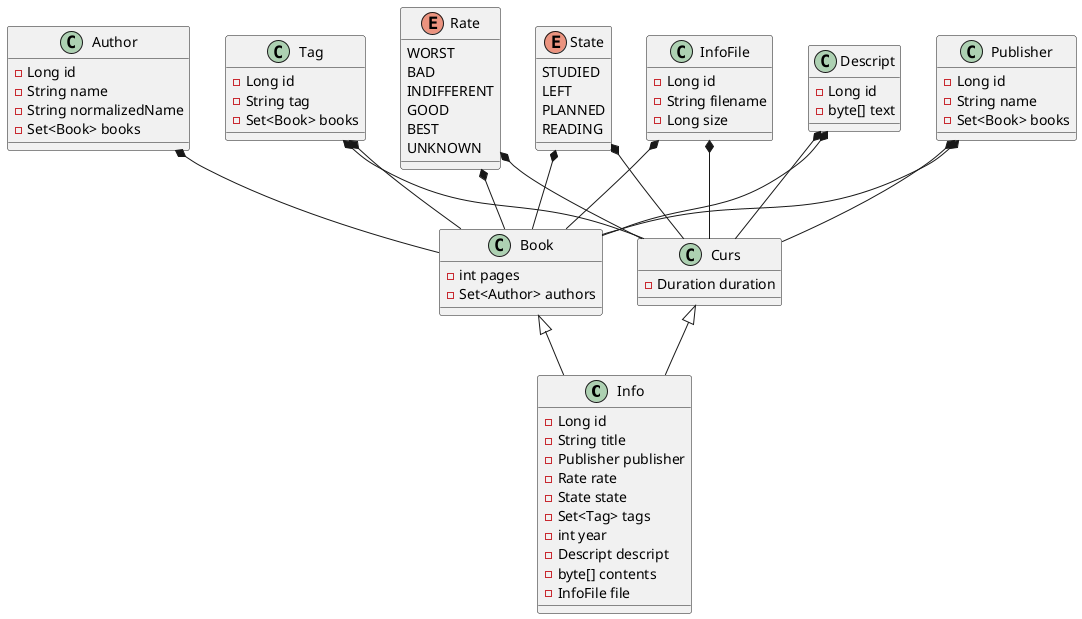 @startuml
class Info {
    - Long id
    - String title
    - Publisher publisher
    - Rate rate
    - State state
    - Set<Tag> tags
    - int year
    - Descript descript
    - byte[] contents
    - InfoFile file
}
class Book {
    - int pages
    - Set<Author> authors
}
class Author {
    - Long id
    - String name
    - String normalizedName
    - Set<Book> books
}
class InfoFile {
    - Long id
    - String filename
    - Long size
}
class Descript {
    - Long id
    - byte[] text
}
class Publisher {
    - Long id
    - String name
    - Set<Book> books
}
class Tag {
    - Long id
    - String tag
    - Set<Book> books
}
enum Rate {
    WORST
    BAD
    INDIFFERENT
    GOOD
    BEST
    UNKNOWN
}
enum State {
    STUDIED
    LEFT
    PLANNED
    READING
}
class Curs {
    - Duration duration
}

Book <|-- Info
Curs <|-- Info

Author *-- Book
InfoFile *-- Book
Descript *-- Book
Publisher *-- Book
Tag *-- Book
Rate *-- Book
State *-- Book

InfoFile *-- Curs
Descript *-- Curs
Publisher *-- Curs
Tag *-- Curs
Rate *-- Curs
State *-- Curs
@enduml